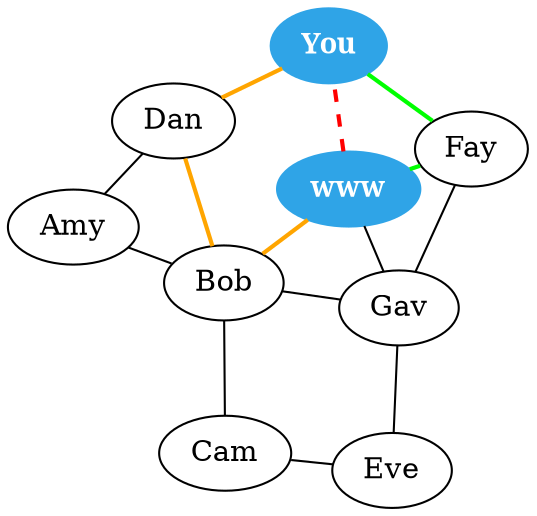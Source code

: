 // This work is licensed under a Creative Commons Attribution 4.0 International License.
// Mesh network diagram

graph {
	layout=neato

	a -- b -- c
	f -- g
	a -- d
	c -- e -- g
	b -- g
	w -- g
	w -- u [color=red,penwidth=2,style=dashed]
	u -- f -- w [color=green,penwidth=2]
	u -- d -- b -- w [color=orange,penwidth=2]

	w [color="#2fa4e7",style=filled,fontcolor=white,fontname=bold]
	u [color="#2fa4e7",style=filled,fontcolor=white,fontname=bold]

	a [label=Amy]
	b [label=Bob]
	c [label=Cam]
	d [label=Dan]
	e [label=Eve]
	f [label=Fay]
	g [label=Gav]
	u [label=You]
	w [label=www]
}

